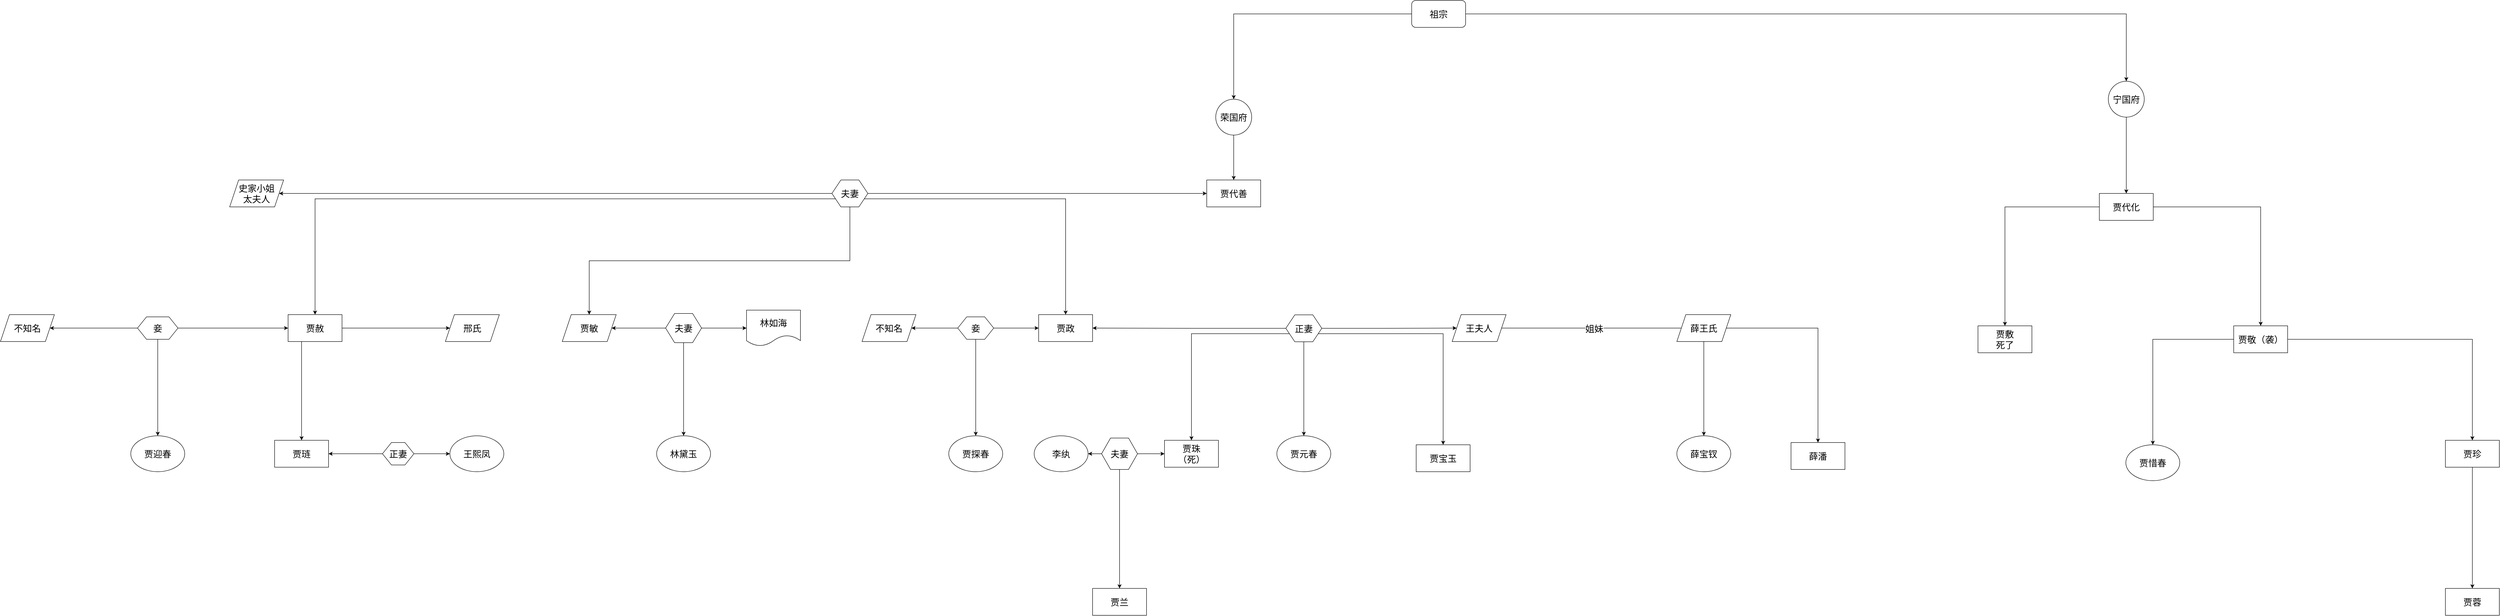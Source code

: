 <mxfile version="22.1.16" type="github">
  <diagram name="Page-1" id="Ep9QOVcMTnSpIJEs8LK5">
    <mxGraphModel dx="5349" dy="1492" grid="1" gridSize="10" guides="1" tooltips="1" connect="1" arrows="1" fold="1" page="1" pageScale="1" pageWidth="827" pageHeight="1169" math="0" shadow="0">
      <root>
        <mxCell id="0" />
        <mxCell id="1" parent="0" />
        <mxCell id="Ub61VKP5db7Y0_wZyz6B-24" value="" style="edgeStyle=orthogonalEdgeStyle;rounded=0;orthogonalLoop=1;jettySize=auto;html=1;" parent="1" source="Ub61VKP5db7Y0_wZyz6B-4" target="Ub61VKP5db7Y0_wZyz6B-23" edge="1">
          <mxGeometry relative="1" as="geometry" />
        </mxCell>
        <mxCell id="Ub61VKP5db7Y0_wZyz6B-4" value="&lt;font style=&quot;font-size: 20px;&quot;&gt;荣国府&lt;/font&gt;" style="ellipse;whiteSpace=wrap;html=1;aspect=fixed;" parent="1" vertex="1">
          <mxGeometry x="374" y="230" width="80" height="80" as="geometry" />
        </mxCell>
        <mxCell id="Ub61VKP5db7Y0_wZyz6B-14" value="" style="edgeStyle=orthogonalEdgeStyle;rounded=0;orthogonalLoop=1;jettySize=auto;html=1;" parent="1" source="Ub61VKP5db7Y0_wZyz6B-5" target="Ub61VKP5db7Y0_wZyz6B-13" edge="1">
          <mxGeometry relative="1" as="geometry" />
        </mxCell>
        <mxCell id="Ub61VKP5db7Y0_wZyz6B-5" value="&lt;font style=&quot;font-size: 20px;&quot;&gt;宁国府&lt;/font&gt;" style="ellipse;whiteSpace=wrap;html=1;aspect=fixed;" parent="1" vertex="1">
          <mxGeometry x="2360" y="190" width="80" height="80" as="geometry" />
        </mxCell>
        <mxCell id="Ub61VKP5db7Y0_wZyz6B-16" value="" style="edgeStyle=orthogonalEdgeStyle;rounded=0;orthogonalLoop=1;jettySize=auto;html=1;" parent="1" source="Ub61VKP5db7Y0_wZyz6B-13" target="Ub61VKP5db7Y0_wZyz6B-15" edge="1">
          <mxGeometry relative="1" as="geometry" />
        </mxCell>
        <mxCell id="Ub61VKP5db7Y0_wZyz6B-18" value="" style="edgeStyle=orthogonalEdgeStyle;rounded=0;orthogonalLoop=1;jettySize=auto;html=1;" parent="1" source="Ub61VKP5db7Y0_wZyz6B-13" target="Ub61VKP5db7Y0_wZyz6B-17" edge="1">
          <mxGeometry relative="1" as="geometry" />
        </mxCell>
        <mxCell id="Ub61VKP5db7Y0_wZyz6B-13" value="&lt;font style=&quot;font-size: 20px;&quot;&gt;贾代化&lt;/font&gt;" style="whiteSpace=wrap;html=1;" parent="1" vertex="1">
          <mxGeometry x="2340" y="440" width="120" height="60" as="geometry" />
        </mxCell>
        <mxCell id="Ub61VKP5db7Y0_wZyz6B-20" value="" style="edgeStyle=orthogonalEdgeStyle;rounded=0;orthogonalLoop=1;jettySize=auto;html=1;exitX=1;exitY=0.5;exitDx=0;exitDy=0;" parent="1" source="Ub61VKP5db7Y0_wZyz6B-15" target="Ub61VKP5db7Y0_wZyz6B-19" edge="1">
          <mxGeometry relative="1" as="geometry" />
        </mxCell>
        <mxCell id="Ub61VKP5db7Y0_wZyz6B-76" style="edgeStyle=orthogonalEdgeStyle;rounded=0;orthogonalLoop=1;jettySize=auto;html=1;exitX=0;exitY=0.5;exitDx=0;exitDy=0;" parent="1" source="Ub61VKP5db7Y0_wZyz6B-15" target="Ub61VKP5db7Y0_wZyz6B-77" edge="1">
          <mxGeometry relative="1" as="geometry">
            <mxPoint x="2469" y="1010.0" as="targetPoint" />
          </mxGeometry>
        </mxCell>
        <mxCell id="Ub61VKP5db7Y0_wZyz6B-15" value="&lt;font style=&quot;font-size: 20px;&quot;&gt;贾敬（袭）&lt;/font&gt;" style="whiteSpace=wrap;html=1;" parent="1" vertex="1">
          <mxGeometry x="2639" y="735" width="120" height="60" as="geometry" />
        </mxCell>
        <mxCell id="Ub61VKP5db7Y0_wZyz6B-17" value="&lt;font style=&quot;font-size: 20px;&quot;&gt;贾敷&lt;br&gt;死了&lt;/font&gt;" style="whiteSpace=wrap;html=1;" parent="1" vertex="1">
          <mxGeometry x="2070" y="735" width="120" height="60" as="geometry" />
        </mxCell>
        <mxCell id="Ub61VKP5db7Y0_wZyz6B-22" value="" style="edgeStyle=orthogonalEdgeStyle;rounded=0;orthogonalLoop=1;jettySize=auto;html=1;" parent="1" source="Ub61VKP5db7Y0_wZyz6B-19" target="Ub61VKP5db7Y0_wZyz6B-21" edge="1">
          <mxGeometry relative="1" as="geometry" />
        </mxCell>
        <mxCell id="Ub61VKP5db7Y0_wZyz6B-19" value="&lt;font style=&quot;font-size: 20px;&quot;&gt;贾珍&lt;/font&gt;" style="whiteSpace=wrap;html=1;" parent="1" vertex="1">
          <mxGeometry x="3110" y="990" width="120" height="60" as="geometry" />
        </mxCell>
        <mxCell id="Ub61VKP5db7Y0_wZyz6B-21" value="&lt;font style=&quot;font-size: 20px;&quot;&gt;贾蓉&lt;/font&gt;" style="whiteSpace=wrap;html=1;" parent="1" vertex="1">
          <mxGeometry x="3110" y="1320" width="120" height="60" as="geometry" />
        </mxCell>
        <mxCell id="Ub61VKP5db7Y0_wZyz6B-23" value="&lt;font style=&quot;font-size: 20px;&quot;&gt;贾代善&lt;/font&gt;" style="whiteSpace=wrap;html=1;" parent="1" vertex="1">
          <mxGeometry x="354" y="410" width="120" height="60" as="geometry" />
        </mxCell>
        <mxCell id="Ub61VKP5db7Y0_wZyz6B-26" value="&lt;font style=&quot;font-size: 20px;&quot;&gt;史家小姐&lt;br&gt;太夫人&lt;br&gt;&lt;/font&gt;" style="shape=parallelogram;perimeter=parallelogramPerimeter;whiteSpace=wrap;html=1;fixedSize=1;" parent="1" vertex="1">
          <mxGeometry x="-1820" y="410" width="120" height="60" as="geometry" />
        </mxCell>
        <mxCell id="Ub61VKP5db7Y0_wZyz6B-35" value="" style="endArrow=classic;html=1;rounded=0;entryX=0.5;entryY=0;entryDx=0;entryDy=0;exitX=0;exitY=0.5;exitDx=0;exitDy=0;" parent="1" source="Wx3JRDpjjMe_tHbaAGEB-1" target="Ub61VKP5db7Y0_wZyz6B-4" edge="1">
          <mxGeometry width="50" height="50" relative="1" as="geometry">
            <mxPoint x="790" y="40" as="sourcePoint" />
            <mxPoint x="720" y="300" as="targetPoint" />
            <Array as="points">
              <mxPoint x="414" y="40" />
            </Array>
          </mxGeometry>
        </mxCell>
        <mxCell id="Ub61VKP5db7Y0_wZyz6B-40" style="edgeStyle=orthogonalEdgeStyle;rounded=0;orthogonalLoop=1;jettySize=auto;html=1;exitX=1;exitY=0.5;exitDx=0;exitDy=0;entryX=0;entryY=0.5;entryDx=0;entryDy=0;" parent="1" source="Ub61VKP5db7Y0_wZyz6B-37" target="Ub61VKP5db7Y0_wZyz6B-23" edge="1">
          <mxGeometry relative="1" as="geometry">
            <Array as="points">
              <mxPoint x="320" y="440" />
              <mxPoint x="320" y="440" />
            </Array>
          </mxGeometry>
        </mxCell>
        <mxCell id="Ub61VKP5db7Y0_wZyz6B-41" style="edgeStyle=orthogonalEdgeStyle;rounded=0;orthogonalLoop=1;jettySize=auto;html=1;exitX=0;exitY=0.5;exitDx=0;exitDy=0;entryX=1;entryY=0.5;entryDx=0;entryDy=0;" parent="1" source="Ub61VKP5db7Y0_wZyz6B-37" target="Ub61VKP5db7Y0_wZyz6B-26" edge="1">
          <mxGeometry relative="1" as="geometry" />
        </mxCell>
        <mxCell id="Ub61VKP5db7Y0_wZyz6B-43" style="edgeStyle=orthogonalEdgeStyle;rounded=0;orthogonalLoop=1;jettySize=auto;html=1;exitX=0;exitY=0.75;exitDx=0;exitDy=0;" parent="1" source="Ub61VKP5db7Y0_wZyz6B-37" target="Ub61VKP5db7Y0_wZyz6B-44" edge="1">
          <mxGeometry relative="1" as="geometry">
            <mxPoint x="90" y="700" as="targetPoint" />
          </mxGeometry>
        </mxCell>
        <mxCell id="Ub61VKP5db7Y0_wZyz6B-45" style="edgeStyle=orthogonalEdgeStyle;rounded=0;orthogonalLoop=1;jettySize=auto;html=1;exitX=1;exitY=0.75;exitDx=0;exitDy=0;" parent="1" source="Ub61VKP5db7Y0_wZyz6B-37" target="Ub61VKP5db7Y0_wZyz6B-46" edge="1">
          <mxGeometry relative="1" as="geometry">
            <mxPoint x="270.0" y="720" as="targetPoint" />
          </mxGeometry>
        </mxCell>
        <mxCell id="Ub61VKP5db7Y0_wZyz6B-78" style="edgeStyle=orthogonalEdgeStyle;rounded=0;orthogonalLoop=1;jettySize=auto;html=1;exitX=0.5;exitY=1;exitDx=0;exitDy=0;" parent="1" source="Ub61VKP5db7Y0_wZyz6B-37" target="Ub61VKP5db7Y0_wZyz6B-79" edge="1">
          <mxGeometry relative="1" as="geometry">
            <mxPoint x="-830" y="730" as="targetPoint" />
          </mxGeometry>
        </mxCell>
        <mxCell id="Ub61VKP5db7Y0_wZyz6B-37" value="&lt;font style=&quot;font-size: 20px;&quot;&gt;夫妻&lt;/font&gt;" style="shape=hexagon;perimeter=hexagonPerimeter2;whiteSpace=wrap;html=1;fixedSize=1;" parent="1" vertex="1">
          <mxGeometry x="-480" y="410" width="80" height="60" as="geometry" />
        </mxCell>
        <mxCell id="Ub61VKP5db7Y0_wZyz6B-87" style="edgeStyle=orthogonalEdgeStyle;rounded=0;orthogonalLoop=1;jettySize=auto;html=1;exitX=0.25;exitY=1;exitDx=0;exitDy=0;" parent="1" source="Ub61VKP5db7Y0_wZyz6B-44" target="Ub61VKP5db7Y0_wZyz6B-88" edge="1">
          <mxGeometry relative="1" as="geometry">
            <mxPoint x="-1450" y="1040.0" as="targetPoint" />
          </mxGeometry>
        </mxCell>
        <mxCell id="Ub61VKP5db7Y0_wZyz6B-94" style="edgeStyle=orthogonalEdgeStyle;rounded=0;orthogonalLoop=1;jettySize=auto;html=1;exitX=1;exitY=0.5;exitDx=0;exitDy=0;entryX=0;entryY=0.5;entryDx=0;entryDy=0;" parent="1" source="Ub61VKP5db7Y0_wZyz6B-44" target="Ub61VKP5db7Y0_wZyz6B-93" edge="1">
          <mxGeometry relative="1" as="geometry" />
        </mxCell>
        <mxCell id="Ub61VKP5db7Y0_wZyz6B-44" value="&lt;font style=&quot;font-size: 20px;&quot;&gt;贾赦&lt;/font&gt;" style="rounded=0;whiteSpace=wrap;html=1;" parent="1" vertex="1">
          <mxGeometry x="-1690" y="710" width="120" height="60" as="geometry" />
        </mxCell>
        <mxCell id="Ub61VKP5db7Y0_wZyz6B-46" value="&lt;font style=&quot;font-size: 20px;&quot;&gt;贾政&lt;/font&gt;" style="rounded=0;whiteSpace=wrap;html=1;" parent="1" vertex="1">
          <mxGeometry x="-20.0" y="710" width="120" height="60" as="geometry" />
        </mxCell>
        <mxCell id="Ub61VKP5db7Y0_wZyz6B-54" style="edgeStyle=orthogonalEdgeStyle;rounded=0;orthogonalLoop=1;jettySize=auto;html=1;exitX=0;exitY=0.5;exitDx=0;exitDy=0;entryX=1;entryY=0.5;entryDx=0;entryDy=0;" parent="1" source="Ub61VKP5db7Y0_wZyz6B-52" target="Ub61VKP5db7Y0_wZyz6B-46" edge="1">
          <mxGeometry relative="1" as="geometry" />
        </mxCell>
        <mxCell id="Ub61VKP5db7Y0_wZyz6B-56" style="edgeStyle=orthogonalEdgeStyle;rounded=0;orthogonalLoop=1;jettySize=auto;html=1;exitX=1;exitY=0.5;exitDx=0;exitDy=0;" parent="1" source="Ub61VKP5db7Y0_wZyz6B-52" target="Ub61VKP5db7Y0_wZyz6B-55" edge="1">
          <mxGeometry relative="1" as="geometry" />
        </mxCell>
        <mxCell id="Ub61VKP5db7Y0_wZyz6B-57" style="edgeStyle=orthogonalEdgeStyle;rounded=0;orthogonalLoop=1;jettySize=auto;html=1;exitX=0;exitY=0.75;exitDx=0;exitDy=0;" parent="1" source="Ub61VKP5db7Y0_wZyz6B-52" target="Ub61VKP5db7Y0_wZyz6B-58" edge="1">
          <mxGeometry relative="1" as="geometry">
            <mxPoint x="200.0" y="920.0" as="targetPoint" />
          </mxGeometry>
        </mxCell>
        <mxCell id="Ub61VKP5db7Y0_wZyz6B-59" style="edgeStyle=orthogonalEdgeStyle;rounded=0;orthogonalLoop=1;jettySize=auto;html=1;exitX=0.5;exitY=1;exitDx=0;exitDy=0;" parent="1" source="Ub61VKP5db7Y0_wZyz6B-52" target="Ub61VKP5db7Y0_wZyz6B-60" edge="1">
          <mxGeometry relative="1" as="geometry">
            <mxPoint x="289.308" y="1020.0" as="targetPoint" />
          </mxGeometry>
        </mxCell>
        <mxCell id="Ub61VKP5db7Y0_wZyz6B-61" style="edgeStyle=orthogonalEdgeStyle;rounded=0;orthogonalLoop=1;jettySize=auto;html=1;exitX=1;exitY=0.75;exitDx=0;exitDy=0;" parent="1" source="Ub61VKP5db7Y0_wZyz6B-52" target="Ub61VKP5db7Y0_wZyz6B-62" edge="1">
          <mxGeometry relative="1" as="geometry">
            <mxPoint x="450.0" y="1010.0" as="targetPoint" />
          </mxGeometry>
        </mxCell>
        <mxCell id="Ub61VKP5db7Y0_wZyz6B-52" value="&lt;font style=&quot;font-size: 20px;&quot;&gt;正妻&lt;/font&gt;" style="shape=hexagon;perimeter=hexagonPerimeter2;whiteSpace=wrap;html=1;fixedSize=1;" parent="1" vertex="1">
          <mxGeometry x="530" y="710.5" width="80" height="60" as="geometry" />
        </mxCell>
        <mxCell id="Ub61VKP5db7Y0_wZyz6B-55" value="&lt;font style=&quot;font-size: 20px;&quot;&gt;王夫人&lt;/font&gt;" style="shape=parallelogram;perimeter=parallelogramPerimeter;whiteSpace=wrap;html=1;fixedSize=1;" parent="1" vertex="1">
          <mxGeometry x="900" y="710" width="120" height="60" as="geometry" />
        </mxCell>
        <mxCell id="Ub61VKP5db7Y0_wZyz6B-58" value="&lt;font style=&quot;font-size: 20px;&quot;&gt;贾珠&lt;br&gt;（死）&lt;br&gt;&lt;/font&gt;" style="rounded=0;whiteSpace=wrap;html=1;" parent="1" vertex="1">
          <mxGeometry x="260.0" y="990.0" width="120" height="60" as="geometry" />
        </mxCell>
        <mxCell id="Ub61VKP5db7Y0_wZyz6B-60" value="&lt;font style=&quot;font-size: 20px;&quot;&gt;贾元春&lt;/font&gt;" style="ellipse;whiteSpace=wrap;html=1;" parent="1" vertex="1">
          <mxGeometry x="509.998" y="980.0" width="120" height="80" as="geometry" />
        </mxCell>
        <mxCell id="Ub61VKP5db7Y0_wZyz6B-62" value="&lt;font style=&quot;font-size: 20px;&quot;&gt;贾宝玉&lt;/font&gt;" style="rounded=0;whiteSpace=wrap;html=1;" parent="1" vertex="1">
          <mxGeometry x="820.0" y="1000.0" width="120" height="60" as="geometry" />
        </mxCell>
        <mxCell id="Ub61VKP5db7Y0_wZyz6B-64" style="edgeStyle=orthogonalEdgeStyle;rounded=0;orthogonalLoop=1;jettySize=auto;html=1;exitX=1;exitY=0.5;exitDx=0;exitDy=0;entryX=0;entryY=0.5;entryDx=0;entryDy=0;" parent="1" source="Ub61VKP5db7Y0_wZyz6B-63" target="Ub61VKP5db7Y0_wZyz6B-44" edge="1">
          <mxGeometry relative="1" as="geometry" />
        </mxCell>
        <mxCell id="Ub61VKP5db7Y0_wZyz6B-66" style="edgeStyle=orthogonalEdgeStyle;rounded=0;orthogonalLoop=1;jettySize=auto;html=1;entryX=1;entryY=0.5;entryDx=0;entryDy=0;" parent="1" source="Ub61VKP5db7Y0_wZyz6B-63" target="Ub61VKP5db7Y0_wZyz6B-65" edge="1">
          <mxGeometry relative="1" as="geometry" />
        </mxCell>
        <mxCell id="Ub61VKP5db7Y0_wZyz6B-67" style="edgeStyle=orthogonalEdgeStyle;rounded=0;orthogonalLoop=1;jettySize=auto;html=1;exitX=0.5;exitY=1;exitDx=0;exitDy=0;" parent="1" source="Ub61VKP5db7Y0_wZyz6B-63" target="Ub61VKP5db7Y0_wZyz6B-68" edge="1">
          <mxGeometry relative="1" as="geometry">
            <mxPoint x="-1700" y="1020.0" as="targetPoint" />
          </mxGeometry>
        </mxCell>
        <mxCell id="Ub61VKP5db7Y0_wZyz6B-63" value="&lt;font style=&quot;font-size: 20px;&quot;&gt;妾&lt;/font&gt;" style="shape=hexagon;perimeter=hexagonPerimeter2;whiteSpace=wrap;html=1;fixedSize=1;" parent="1" vertex="1">
          <mxGeometry x="-2025" y="715" width="90" height="50" as="geometry" />
        </mxCell>
        <mxCell id="Ub61VKP5db7Y0_wZyz6B-65" value="&lt;font style=&quot;font-size: 20px;&quot;&gt;不知名&lt;/font&gt;" style="shape=parallelogram;perimeter=parallelogramPerimeter;whiteSpace=wrap;html=1;fixedSize=1;" parent="1" vertex="1">
          <mxGeometry x="-2330" y="710" width="120" height="60" as="geometry" />
        </mxCell>
        <mxCell id="Ub61VKP5db7Y0_wZyz6B-68" value="&lt;font style=&quot;font-size: 20px;&quot;&gt;贾迎春&lt;/font&gt;" style="ellipse;whiteSpace=wrap;html=1;" parent="1" vertex="1">
          <mxGeometry x="-2040" y="980.0" width="120" height="80" as="geometry" />
        </mxCell>
        <mxCell id="Ub61VKP5db7Y0_wZyz6B-71" value="" style="edgeStyle=orthogonalEdgeStyle;rounded=0;orthogonalLoop=1;jettySize=auto;html=1;" parent="1" source="Ub61VKP5db7Y0_wZyz6B-69" target="Ub61VKP5db7Y0_wZyz6B-70" edge="1">
          <mxGeometry relative="1" as="geometry" />
        </mxCell>
        <mxCell id="Ub61VKP5db7Y0_wZyz6B-72" style="edgeStyle=orthogonalEdgeStyle;rounded=0;orthogonalLoop=1;jettySize=auto;html=1;exitX=1;exitY=0.5;exitDx=0;exitDy=0;entryX=0;entryY=0.5;entryDx=0;entryDy=0;" parent="1" source="Ub61VKP5db7Y0_wZyz6B-69" target="Ub61VKP5db7Y0_wZyz6B-46" edge="1">
          <mxGeometry relative="1" as="geometry" />
        </mxCell>
        <mxCell id="Ub61VKP5db7Y0_wZyz6B-74" style="edgeStyle=orthogonalEdgeStyle;rounded=0;orthogonalLoop=1;jettySize=auto;html=1;exitX=0.5;exitY=1;exitDx=0;exitDy=0;entryX=0.5;entryY=0;entryDx=0;entryDy=0;" parent="1" source="Ub61VKP5db7Y0_wZyz6B-69" target="Ub61VKP5db7Y0_wZyz6B-73" edge="1">
          <mxGeometry relative="1" as="geometry" />
        </mxCell>
        <mxCell id="Ub61VKP5db7Y0_wZyz6B-69" value="&lt;font style=&quot;font-size: 20px;&quot;&gt;妾&lt;/font&gt;" style="shape=hexagon;perimeter=hexagonPerimeter2;whiteSpace=wrap;html=1;fixedSize=1;" parent="1" vertex="1">
          <mxGeometry x="-200" y="715" width="80" height="50" as="geometry" />
        </mxCell>
        <mxCell id="Ub61VKP5db7Y0_wZyz6B-70" value="&lt;font style=&quot;font-size: 20px;&quot;&gt;不知名&lt;/font&gt;" style="shape=parallelogram;perimeter=parallelogramPerimeter;whiteSpace=wrap;html=1;fixedSize=1;" parent="1" vertex="1">
          <mxGeometry x="-413" y="710" width="120" height="60" as="geometry" />
        </mxCell>
        <mxCell id="Ub61VKP5db7Y0_wZyz6B-73" value="&lt;font style=&quot;font-size: 20px;&quot;&gt;贾探春&lt;/font&gt;" style="ellipse;whiteSpace=wrap;html=1;" parent="1" vertex="1">
          <mxGeometry x="-220" y="980" width="120" height="80" as="geometry" />
        </mxCell>
        <mxCell id="Ub61VKP5db7Y0_wZyz6B-77" value="&lt;font style=&quot;font-size: 20px;&quot;&gt;贾惜春&lt;/font&gt;" style="ellipse;whiteSpace=wrap;html=1;" parent="1" vertex="1">
          <mxGeometry x="2399" y="1000.0" width="120" height="80" as="geometry" />
        </mxCell>
        <mxCell id="Ub61VKP5db7Y0_wZyz6B-79" value="&lt;font style=&quot;font-size: 20px;&quot;&gt;贾敏&lt;/font&gt;" style="shape=parallelogram;perimeter=parallelogramPerimeter;whiteSpace=wrap;html=1;fixedSize=1;" parent="1" vertex="1">
          <mxGeometry x="-1080" y="710" width="120" height="60" as="geometry" />
        </mxCell>
        <mxCell id="Ub61VKP5db7Y0_wZyz6B-81" value="&lt;font style=&quot;font-size: 20px;&quot;&gt;林如海&lt;/font&gt;" style="shape=document;whiteSpace=wrap;html=1;boundedLbl=1;" parent="1" vertex="1">
          <mxGeometry x="-670" y="700" width="120" height="80" as="geometry" />
        </mxCell>
        <mxCell id="Ub61VKP5db7Y0_wZyz6B-83" style="edgeStyle=orthogonalEdgeStyle;rounded=0;orthogonalLoop=1;jettySize=auto;html=1;exitX=0;exitY=0.5;exitDx=0;exitDy=0;" parent="1" source="Ub61VKP5db7Y0_wZyz6B-82" target="Ub61VKP5db7Y0_wZyz6B-79" edge="1">
          <mxGeometry relative="1" as="geometry" />
        </mxCell>
        <mxCell id="Ub61VKP5db7Y0_wZyz6B-84" style="edgeStyle=orthogonalEdgeStyle;rounded=0;orthogonalLoop=1;jettySize=auto;html=1;exitX=1;exitY=0.5;exitDx=0;exitDy=0;entryX=0;entryY=0.5;entryDx=0;entryDy=0;" parent="1" source="Ub61VKP5db7Y0_wZyz6B-82" target="Ub61VKP5db7Y0_wZyz6B-81" edge="1">
          <mxGeometry relative="1" as="geometry" />
        </mxCell>
        <mxCell id="Ub61VKP5db7Y0_wZyz6B-85" style="edgeStyle=orthogonalEdgeStyle;rounded=0;orthogonalLoop=1;jettySize=auto;html=1;exitX=0.5;exitY=1;exitDx=0;exitDy=0;" parent="1" source="Ub61VKP5db7Y0_wZyz6B-82" target="Ub61VKP5db7Y0_wZyz6B-86" edge="1">
          <mxGeometry relative="1" as="geometry">
            <mxPoint x="-820" y="1000" as="targetPoint" />
          </mxGeometry>
        </mxCell>
        <mxCell id="Ub61VKP5db7Y0_wZyz6B-82" value="&lt;font style=&quot;font-size: 20px;&quot;&gt;夫妻&lt;/font&gt;" style="shape=hexagon;perimeter=hexagonPerimeter2;whiteSpace=wrap;html=1;fixedSize=1;" parent="1" vertex="1">
          <mxGeometry x="-850" y="707.5" width="80" height="65" as="geometry" />
        </mxCell>
        <mxCell id="Ub61VKP5db7Y0_wZyz6B-86" value="&lt;font style=&quot;font-size: 20px;&quot;&gt;林黛玉&lt;/font&gt;" style="ellipse;whiteSpace=wrap;html=1;" parent="1" vertex="1">
          <mxGeometry x="-870" y="980" width="120" height="80" as="geometry" />
        </mxCell>
        <mxCell id="Ub61VKP5db7Y0_wZyz6B-88" value="&lt;font style=&quot;font-size: 20px;&quot;&gt;贾琏&lt;/font&gt;" style="rounded=0;whiteSpace=wrap;html=1;" parent="1" vertex="1">
          <mxGeometry x="-1720" y="990.0" width="120" height="60" as="geometry" />
        </mxCell>
        <mxCell id="Ub61VKP5db7Y0_wZyz6B-89" value="&lt;font style=&quot;font-size: 20px;&quot;&gt;王熙凤&lt;/font&gt;" style="ellipse;whiteSpace=wrap;html=1;" parent="1" vertex="1">
          <mxGeometry x="-1330" y="980" width="120" height="80" as="geometry" />
        </mxCell>
        <mxCell id="Ub61VKP5db7Y0_wZyz6B-91" style="edgeStyle=orthogonalEdgeStyle;rounded=0;orthogonalLoop=1;jettySize=auto;html=1;exitX=1;exitY=0.5;exitDx=0;exitDy=0;entryX=0;entryY=0.5;entryDx=0;entryDy=0;" parent="1" source="Ub61VKP5db7Y0_wZyz6B-90" target="Ub61VKP5db7Y0_wZyz6B-89" edge="1">
          <mxGeometry relative="1" as="geometry" />
        </mxCell>
        <mxCell id="Ub61VKP5db7Y0_wZyz6B-92" style="edgeStyle=orthogonalEdgeStyle;rounded=0;orthogonalLoop=1;jettySize=auto;html=1;exitX=0;exitY=0.5;exitDx=0;exitDy=0;entryX=1;entryY=0.5;entryDx=0;entryDy=0;" parent="1" source="Ub61VKP5db7Y0_wZyz6B-90" target="Ub61VKP5db7Y0_wZyz6B-88" edge="1">
          <mxGeometry relative="1" as="geometry" />
        </mxCell>
        <mxCell id="Ub61VKP5db7Y0_wZyz6B-90" value="&lt;font style=&quot;font-size: 20px;&quot;&gt;正妻&lt;/font&gt;" style="shape=hexagon;perimeter=hexagonPerimeter2;whiteSpace=wrap;html=1;fixedSize=1;" parent="1" vertex="1">
          <mxGeometry x="-1480" y="995" width="70" height="50" as="geometry" />
        </mxCell>
        <mxCell id="Ub61VKP5db7Y0_wZyz6B-93" value="&lt;font style=&quot;font-size: 20px;&quot;&gt;邢氏&lt;/font&gt;" style="shape=parallelogram;perimeter=parallelogramPerimeter;whiteSpace=wrap;html=1;fixedSize=1;" parent="1" vertex="1">
          <mxGeometry x="-1340" y="710" width="120" height="60" as="geometry" />
        </mxCell>
        <mxCell id="Wx3JRDpjjMe_tHbaAGEB-1" value="&lt;font style=&quot;font-size: 20px;&quot;&gt;祖宗&lt;/font&gt;" style="rounded=1;whiteSpace=wrap;html=1;" parent="1" vertex="1">
          <mxGeometry x="810" y="10" width="120" height="60" as="geometry" />
        </mxCell>
        <mxCell id="18Bgfcr8O1GYCSpPIe0D-1" value="&lt;font style=&quot;font-size: 20px;&quot;&gt;李纨&lt;/font&gt;" style="ellipse;whiteSpace=wrap;html=1;" vertex="1" parent="1">
          <mxGeometry x="-30" y="980" width="120" height="80" as="geometry" />
        </mxCell>
        <mxCell id="18Bgfcr8O1GYCSpPIe0D-3" style="edgeStyle=orthogonalEdgeStyle;rounded=0;orthogonalLoop=1;jettySize=auto;html=1;exitX=1;exitY=0.5;exitDx=0;exitDy=0;entryX=0;entryY=0.5;entryDx=0;entryDy=0;" edge="1" parent="1" source="18Bgfcr8O1GYCSpPIe0D-2" target="Ub61VKP5db7Y0_wZyz6B-58">
          <mxGeometry relative="1" as="geometry" />
        </mxCell>
        <mxCell id="18Bgfcr8O1GYCSpPIe0D-4" style="edgeStyle=orthogonalEdgeStyle;rounded=0;orthogonalLoop=1;jettySize=auto;html=1;exitX=0;exitY=0.5;exitDx=0;exitDy=0;entryX=1;entryY=0.5;entryDx=0;entryDy=0;" edge="1" parent="1" source="18Bgfcr8O1GYCSpPIe0D-2" target="18Bgfcr8O1GYCSpPIe0D-1">
          <mxGeometry relative="1" as="geometry" />
        </mxCell>
        <mxCell id="18Bgfcr8O1GYCSpPIe0D-5" style="edgeStyle=orthogonalEdgeStyle;rounded=0;orthogonalLoop=1;jettySize=auto;html=1;exitX=0.5;exitY=1;exitDx=0;exitDy=0;" edge="1" parent="1" source="18Bgfcr8O1GYCSpPIe0D-2" target="18Bgfcr8O1GYCSpPIe0D-6">
          <mxGeometry relative="1" as="geometry">
            <mxPoint x="160" y="1170" as="targetPoint" />
          </mxGeometry>
        </mxCell>
        <mxCell id="18Bgfcr8O1GYCSpPIe0D-2" value="&lt;font style=&quot;font-size: 20px;&quot;&gt;夫妻&lt;/font&gt;" style="shape=hexagon;perimeter=hexagonPerimeter2;whiteSpace=wrap;html=1;fixedSize=1;" vertex="1" parent="1">
          <mxGeometry x="120" y="985" width="80" height="70" as="geometry" />
        </mxCell>
        <mxCell id="18Bgfcr8O1GYCSpPIe0D-6" value="&lt;font style=&quot;font-size: 20px;&quot;&gt;贾兰&lt;/font&gt;" style="rounded=0;whiteSpace=wrap;html=1;" vertex="1" parent="1">
          <mxGeometry x="100" y="1320" width="120" height="60" as="geometry" />
        </mxCell>
        <mxCell id="18Bgfcr8O1GYCSpPIe0D-7" value="" style="endArrow=classic;html=1;rounded=0;exitX=1;exitY=0.5;exitDx=0;exitDy=0;entryX=0.5;entryY=0;entryDx=0;entryDy=0;" edge="1" parent="1" source="Wx3JRDpjjMe_tHbaAGEB-1" target="Ub61VKP5db7Y0_wZyz6B-5">
          <mxGeometry width="50" height="50" relative="1" as="geometry">
            <mxPoint x="930" y="40" as="sourcePoint" />
            <mxPoint x="2400" y="180" as="targetPoint" />
            <Array as="points">
              <mxPoint x="2400" y="40" />
            </Array>
          </mxGeometry>
        </mxCell>
        <mxCell id="18Bgfcr8O1GYCSpPIe0D-15" style="edgeStyle=orthogonalEdgeStyle;rounded=0;orthogonalLoop=1;jettySize=auto;html=1;exitX=0.5;exitY=1;exitDx=0;exitDy=0;entryX=0.5;entryY=0;entryDx=0;entryDy=0;" edge="1" parent="1" source="18Bgfcr8O1GYCSpPIe0D-9" target="18Bgfcr8O1GYCSpPIe0D-14">
          <mxGeometry relative="1" as="geometry" />
        </mxCell>
        <mxCell id="18Bgfcr8O1GYCSpPIe0D-17" style="edgeStyle=orthogonalEdgeStyle;rounded=0;orthogonalLoop=1;jettySize=auto;html=1;exitX=1;exitY=0.5;exitDx=0;exitDy=0;" edge="1" parent="1" source="18Bgfcr8O1GYCSpPIe0D-9" target="18Bgfcr8O1GYCSpPIe0D-16">
          <mxGeometry relative="1" as="geometry" />
        </mxCell>
        <mxCell id="18Bgfcr8O1GYCSpPIe0D-9" value="&lt;font style=&quot;font-size: 20px;&quot;&gt;薛王氏&lt;/font&gt;" style="shape=parallelogram;perimeter=parallelogramPerimeter;whiteSpace=wrap;html=1;fixedSize=1;" vertex="1" parent="1">
          <mxGeometry x="1400" y="710" width="120" height="60" as="geometry" />
        </mxCell>
        <mxCell id="18Bgfcr8O1GYCSpPIe0D-10" value="" style="endArrow=none;html=1;rounded=0;exitX=1;exitY=0.5;exitDx=0;exitDy=0;entryX=0;entryY=0.5;entryDx=0;entryDy=0;" edge="1" parent="1" source="Ub61VKP5db7Y0_wZyz6B-55" target="18Bgfcr8O1GYCSpPIe0D-9">
          <mxGeometry width="50" height="50" relative="1" as="geometry">
            <mxPoint x="1360" y="880" as="sourcePoint" />
            <mxPoint x="1410" y="830" as="targetPoint" />
          </mxGeometry>
        </mxCell>
        <mxCell id="18Bgfcr8O1GYCSpPIe0D-13" value="&lt;span style=&quot;font-size: 20px;&quot;&gt;姐妹&lt;/span&gt;" style="edgeLabel;html=1;align=center;verticalAlign=middle;resizable=0;points=[];" vertex="1" connectable="0" parent="18Bgfcr8O1GYCSpPIe0D-10">
          <mxGeometry x="0.03" y="-1" relative="1" as="geometry">
            <mxPoint as="offset" />
          </mxGeometry>
        </mxCell>
        <mxCell id="18Bgfcr8O1GYCSpPIe0D-14" value="&lt;font style=&quot;font-size: 20px;&quot;&gt;薛宝钗&lt;/font&gt;" style="ellipse;whiteSpace=wrap;html=1;" vertex="1" parent="1">
          <mxGeometry x="1400" y="980" width="120" height="80" as="geometry" />
        </mxCell>
        <mxCell id="18Bgfcr8O1GYCSpPIe0D-16" value="&lt;font style=&quot;font-size: 20px;&quot;&gt;薛潘&lt;/font&gt;" style="rounded=0;whiteSpace=wrap;html=1;" vertex="1" parent="1">
          <mxGeometry x="1654" y="995" width="120" height="60" as="geometry" />
        </mxCell>
      </root>
    </mxGraphModel>
  </diagram>
</mxfile>

